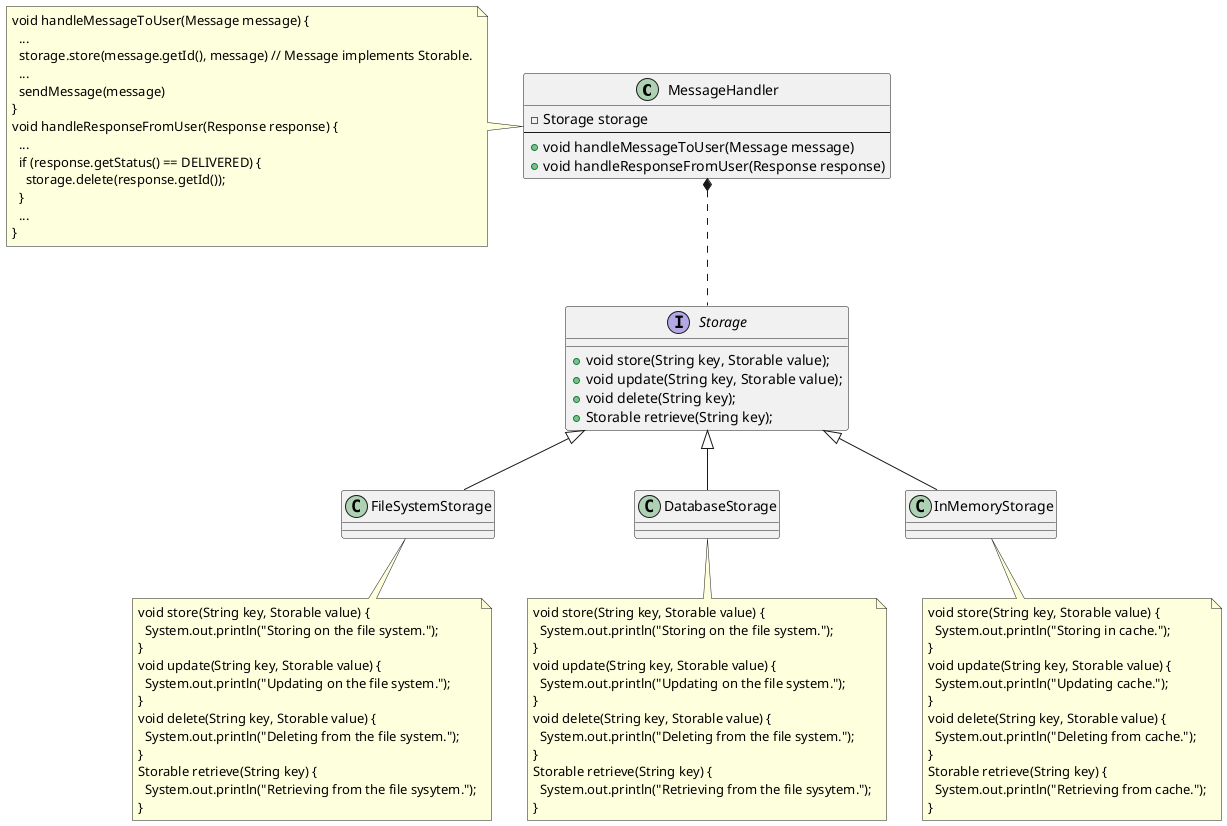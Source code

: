 @startuml

Class MessageHandler {
-Storage storage
--
+void handleMessageToUser(Message message)
+void handleResponseFromUser(Response response)
}
note left of MessageHandler
void handleMessageToUser(Message message) {
  ...
  storage.store(message.getId(), message) // Message implements Storable.
  ...
  sendMessage(message)
}
void handleResponseFromUser(Response response) {
  ...
  if (response.getStatus() == DELIVERED) {
    storage.delete(response.getId());
  }
  ...
}
end note
interface Storage {
+void store(String key, Storable value);
+void update(String key, Storable value);
+void delete(String key);
+Storable retrieve(String key);
}
class FileSystemStorage {

}
class DatabaseStorage {
}
class InMemoryStorage {
}
MessageHandler *.. Storage
Storage <|-- FileSystemStorage
Storage <|-- DatabaseStorage
Storage <|-- InMemoryStorage
note bottom of FileSystemStorage
void store(String key, Storable value) {
  System.out.println("Storing on the file system.");
}
void update(String key, Storable value) {
  System.out.println("Updating on the file system.");
}
void delete(String key, Storable value) {
  System.out.println("Deleting from the file system.");
}
Storable retrieve(String key) {
  System.out.println("Retrieving from the file sysytem.");
}
end note
note bottom of DatabaseStorage
void store(String key, Storable value) {
  System.out.println("Storing on the file system.");
}
void update(String key, Storable value) {
  System.out.println("Updating on the file system.");
}
void delete(String key, Storable value) {
  System.out.println("Deleting from the file system.");
}
Storable retrieve(String key) {
  System.out.println("Retrieving from the file sysytem.");
}
end note
note bottom of InMemoryStorage
void store(String key, Storable value) {
  System.out.println("Storing in cache.");
}
void update(String key, Storable value) {
  System.out.println("Updating cache.");
}
void delete(String key, Storable value) {
  System.out.println("Deleting from cache.");
}
Storable retrieve(String key) {
  System.out.println("Retrieving from cache.");
}
end note
@enduml

@enduml